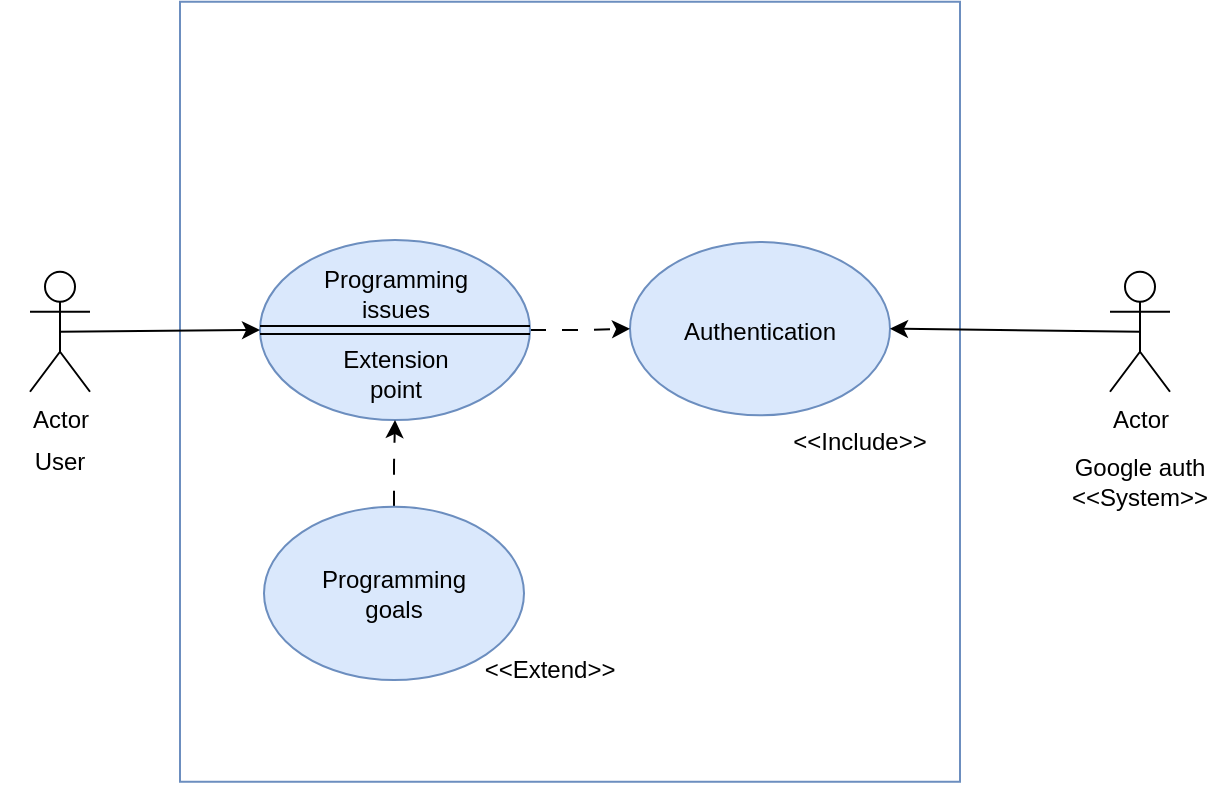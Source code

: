 <mxfile>
    <diagram name="Página-1" id="bV6VUrKlcFxC6zRNYQ0c">
        <mxGraphModel dx="1137" dy="715" grid="1" gridSize="10" guides="1" tooltips="1" connect="1" arrows="1" fold="1" page="1" pageScale="1" pageWidth="827" pageHeight="1169" math="0" shadow="0">
            <root>
                <mxCell id="0"/>
                <mxCell id="1" parent="0"/>
                <mxCell id="C51_ktcgHVsaQewQ_9JK-1" value="" style="whiteSpace=wrap;html=1;aspect=fixed;fillColor=none;strokeColor=#6c8ebf;movable=1;resizable=1;rotatable=1;deletable=1;editable=1;locked=0;connectable=1;" parent="1" vertex="1">
                    <mxGeometry x="-50" y="230.88" width="390" height="390" as="geometry"/>
                </mxCell>
                <mxCell id="C51_ktcgHVsaQewQ_9JK-25" value="" style="group" parent="1" vertex="1" connectable="0">
                    <mxGeometry x="-140" y="365.88" width="60" height="110" as="geometry"/>
                </mxCell>
                <mxCell id="C51_ktcgHVsaQewQ_9JK-39" value="" style="group" parent="C51_ktcgHVsaQewQ_9JK-25" vertex="1" connectable="0">
                    <mxGeometry width="60" height="110" as="geometry"/>
                </mxCell>
                <mxCell id="C51_ktcgHVsaQewQ_9JK-2" value="Actor" style="shape=umlActor;verticalLabelPosition=bottom;verticalAlign=top;html=1;outlineConnect=0;fillColor=none;" parent="C51_ktcgHVsaQewQ_9JK-39" vertex="1">
                    <mxGeometry x="15" width="30" height="60" as="geometry"/>
                </mxCell>
                <mxCell id="C51_ktcgHVsaQewQ_9JK-17" value="User" style="text;html=1;strokeColor=none;fillColor=none;align=center;verticalAlign=middle;whiteSpace=wrap;rounded=0;" parent="C51_ktcgHVsaQewQ_9JK-39" vertex="1">
                    <mxGeometry y="80" width="60" height="30" as="geometry"/>
                </mxCell>
                <mxCell id="C51_ktcgHVsaQewQ_9JK-38" value="" style="group" parent="1" vertex="1" connectable="0">
                    <mxGeometry x="180" y="356" width="140" height="110" as="geometry"/>
                </mxCell>
                <mxCell id="C51_ktcgHVsaQewQ_9JK-21" value="" style="group" parent="C51_ktcgHVsaQewQ_9JK-38" vertex="1" connectable="0">
                    <mxGeometry width="120" height="86.67" as="geometry"/>
                </mxCell>
                <mxCell id="C51_ktcgHVsaQewQ_9JK-22" value="" style="ellipse;whiteSpace=wrap;html=1;fillColor=#dae8fc;strokeColor=#6c8ebf;" parent="C51_ktcgHVsaQewQ_9JK-21" vertex="1">
                    <mxGeometry x="-5" y="-5" width="130" height="86.67" as="geometry"/>
                </mxCell>
                <mxCell id="C51_ktcgHVsaQewQ_9JK-23" value="Authentication" style="text;html=1;strokeColor=none;fillColor=none;align=center;verticalAlign=middle;whiteSpace=wrap;rounded=0;" parent="C51_ktcgHVsaQewQ_9JK-21" vertex="1">
                    <mxGeometry x="30" y="25" width="60" height="30" as="geometry"/>
                </mxCell>
                <mxCell id="C51_ktcgHVsaQewQ_9JK-36" value="&amp;lt;&amp;lt;Include&amp;gt;&amp;gt;" style="text;html=1;strokeColor=none;fillColor=none;align=center;verticalAlign=middle;whiteSpace=wrap;rounded=0;" parent="C51_ktcgHVsaQewQ_9JK-38" vertex="1">
                    <mxGeometry x="80" y="80" width="60" height="30" as="geometry"/>
                </mxCell>
                <mxCell id="C51_ktcgHVsaQewQ_9JK-41" value="" style="group" parent="1" vertex="1" connectable="0">
                    <mxGeometry x="400" y="365.88" width="60" height="120" as="geometry"/>
                </mxCell>
                <mxCell id="C51_ktcgHVsaQewQ_9JK-18" value="Actor" style="shape=umlActor;verticalLabelPosition=bottom;verticalAlign=top;html=1;outlineConnect=0;fillColor=none;" parent="C51_ktcgHVsaQewQ_9JK-41" vertex="1">
                    <mxGeometry x="15" width="30" height="60" as="geometry"/>
                </mxCell>
                <mxCell id="C51_ktcgHVsaQewQ_9JK-19" value="Google auth &amp;lt;&amp;lt;System&amp;gt;&amp;gt;" style="text;html=1;strokeColor=none;fillColor=none;align=center;verticalAlign=middle;whiteSpace=wrap;rounded=0;" parent="C51_ktcgHVsaQewQ_9JK-41" vertex="1">
                    <mxGeometry y="90" width="60" height="30" as="geometry"/>
                </mxCell>
                <mxCell id="C51_ktcgHVsaQewQ_9JK-66" style="edgeStyle=orthogonalEdgeStyle;rounded=0;orthogonalLoop=1;jettySize=auto;html=1;exitX=1;exitY=0.5;exitDx=0;exitDy=0;dashed=1;dashPattern=8 8;" parent="1" source="C51_ktcgHVsaQewQ_9JK-3" target="C51_ktcgHVsaQewQ_9JK-22" edge="1">
                    <mxGeometry relative="1" as="geometry"/>
                </mxCell>
                <mxCell id="C51_ktcgHVsaQewQ_9JK-3" value="" style="ellipse;whiteSpace=wrap;html=1;fillColor=#dae8fc;strokeColor=#6c8ebf;" parent="1" vertex="1">
                    <mxGeometry x="-10" y="350" width="135" height="90" as="geometry"/>
                </mxCell>
                <mxCell id="C51_ktcgHVsaQewQ_9JK-6" value="Programming issues" style="text;html=1;strokeColor=none;fillColor=none;align=center;verticalAlign=middle;whiteSpace=wrap;rounded=0;" parent="1" vertex="1">
                    <mxGeometry x="23.75" y="360" width="67.5" height="33.75" as="geometry"/>
                </mxCell>
                <mxCell id="C51_ktcgHVsaQewQ_9JK-45" value="Extension point" style="text;html=1;strokeColor=none;fillColor=none;align=center;verticalAlign=middle;whiteSpace=wrap;rounded=0;" parent="1" vertex="1">
                    <mxGeometry x="23.75" y="400" width="67.5" height="33.75" as="geometry"/>
                </mxCell>
                <mxCell id="C51_ktcgHVsaQewQ_9JK-49" value="" style="orthogonalLoop=1;jettySize=auto;html=1;rounded=0;entryX=1;entryY=0.5;entryDx=0;entryDy=0;shape=link;exitX=0;exitY=0.5;exitDx=0;exitDy=0;" parent="1" source="C51_ktcgHVsaQewQ_9JK-3" target="C51_ktcgHVsaQewQ_9JK-3" edge="1">
                    <mxGeometry width="80" relative="1" as="geometry">
                        <mxPoint x="40" y="519.46" as="sourcePoint"/>
                        <mxPoint x="100" y="519" as="targetPoint"/>
                    </mxGeometry>
                </mxCell>
                <mxCell id="C51_ktcgHVsaQewQ_9JK-67" style="edgeStyle=orthogonalEdgeStyle;rounded=0;orthogonalLoop=1;jettySize=auto;html=1;exitX=0.5;exitY=0;exitDx=0;exitDy=0;dashed=1;dashPattern=8 8;" parent="1" source="C51_ktcgHVsaQewQ_9JK-10" target="C51_ktcgHVsaQewQ_9JK-3" edge="1">
                    <mxGeometry relative="1" as="geometry"/>
                </mxCell>
                <mxCell id="C51_ktcgHVsaQewQ_9JK-68" value="" style="group" parent="1" vertex="1" connectable="0">
                    <mxGeometry x="2" y="490" width="163" height="90" as="geometry"/>
                </mxCell>
                <mxCell id="C51_ktcgHVsaQewQ_9JK-12" value="" style="group" parent="C51_ktcgHVsaQewQ_9JK-68" vertex="1" connectable="0">
                    <mxGeometry width="120" height="80" as="geometry"/>
                </mxCell>
                <mxCell id="C51_ktcgHVsaQewQ_9JK-10" value="" style="ellipse;whiteSpace=wrap;html=1;fillColor=#dae8fc;strokeColor=#6c8ebf;" parent="C51_ktcgHVsaQewQ_9JK-12" vertex="1">
                    <mxGeometry x="-10" y="-6.67" width="130" height="86.67" as="geometry"/>
                </mxCell>
                <mxCell id="C51_ktcgHVsaQewQ_9JK-11" value="Programming goals" style="text;html=1;strokeColor=none;fillColor=none;align=center;verticalAlign=middle;whiteSpace=wrap;rounded=0;" parent="C51_ktcgHVsaQewQ_9JK-12" vertex="1">
                    <mxGeometry x="25" y="21.67" width="60" height="30" as="geometry"/>
                </mxCell>
                <mxCell id="C51_ktcgHVsaQewQ_9JK-43" value="&amp;lt;&amp;lt;Extend&amp;gt;&amp;gt;" style="text;html=1;strokeColor=none;fillColor=none;align=center;verticalAlign=middle;whiteSpace=wrap;rounded=0;" parent="C51_ktcgHVsaQewQ_9JK-68" vertex="1">
                    <mxGeometry x="103" y="60" width="60" height="30" as="geometry"/>
                </mxCell>
                <mxCell id="C51_ktcgHVsaQewQ_9JK-75" style="edgeStyle=none;rounded=0;orthogonalLoop=1;jettySize=auto;html=1;exitX=0.5;exitY=0.5;exitDx=0;exitDy=0;exitPerimeter=0;entryX=0;entryY=0.5;entryDx=0;entryDy=0;" parent="1" source="C51_ktcgHVsaQewQ_9JK-2" target="C51_ktcgHVsaQewQ_9JK-3" edge="1">
                    <mxGeometry relative="1" as="geometry"/>
                </mxCell>
                <mxCell id="C51_ktcgHVsaQewQ_9JK-76" style="edgeStyle=none;rounded=0;orthogonalLoop=1;jettySize=auto;html=1;exitX=0.5;exitY=0.5;exitDx=0;exitDy=0;exitPerimeter=0;entryX=1;entryY=0.5;entryDx=0;entryDy=0;" parent="1" source="C51_ktcgHVsaQewQ_9JK-18" target="C51_ktcgHVsaQewQ_9JK-22" edge="1">
                    <mxGeometry relative="1" as="geometry"/>
                </mxCell>
            </root>
        </mxGraphModel>
    </diagram>
</mxfile>